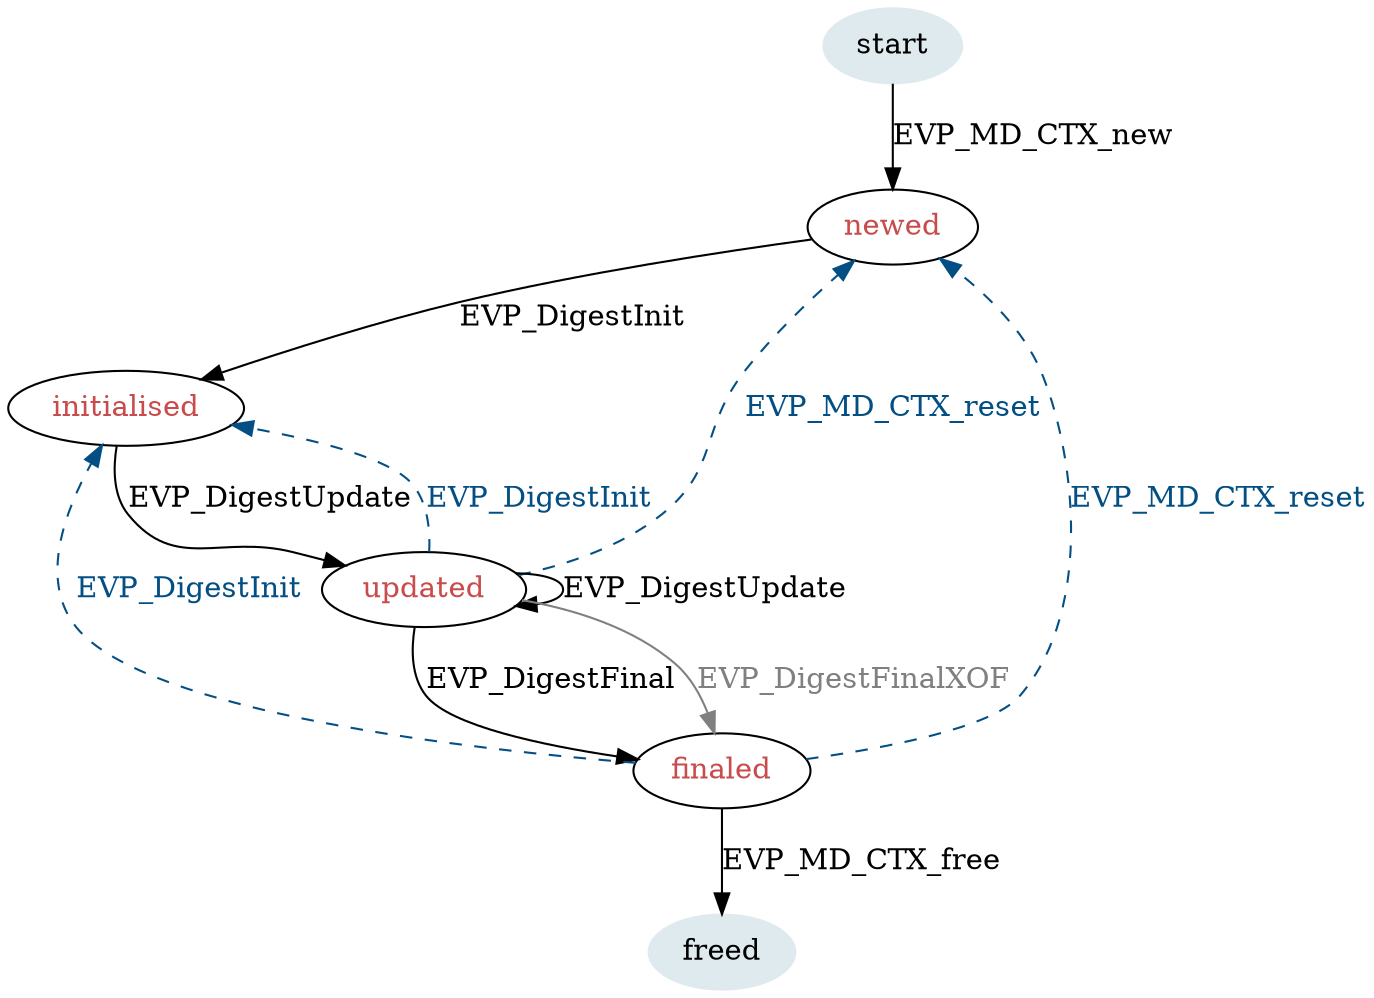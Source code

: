 digraph digest {
    begin [label=start, color="#deeaee", style="filled"];
    newed [label=newed, fontcolor="#c94c4c", style="solid"];
    initialised [label=initialised, fontcolor="#c94c4c"];
    updated [label=updated, fontcolor="#c94c4c"];
    finaled [label="finaled", fontcolor="#c94c4c"];
    end [label="freed", color="#deeaee", style="filled"];

    begin -> newed [label="EVP_MD_CTX_new"];
    newed -> initialised [label="EVP_DigestInit"];
    initialised -> updated [label="EVP_DigestUpdate", weight=3];
    updated -> updated [label="EVP_DigestUpdate"];
    updated -> finaled [label="EVP_DigestFinal"];
    updated -> finaled [label="EVP_DigestFinalXOF",
                        fontcolor="#808080", color="#808080"];
    /* Once this works it should go back in:
    finaled -> finaled [taillabel="EVP_DigestFinalXOF",
                        labeldistance=9, labelangle=345,
                        labelfontcolor="#808080", color="#808080"];
    */
    finaled -> end [label="EVP_MD_CTX_free"];
    finaled -> newed [label="EVP_MD_CTX_reset", style=dashed, weight=2,
                      color="#034f84", fontcolor="#034f84"];
    updated -> newed [label="EVP_MD_CTX_reset", style=dashed,
                      color="#034f84", fontcolor="#034f84"];
    updated -> initialised [label="EVP_DigestInit", weight=0, style=dashed,
                            color="#034f84", fontcolor="#034f84"];
    finaled -> initialised [label="EVP_DigestInit", style=dashed,
                            color="#034f84", fontcolor="#034f84"];
}
 
